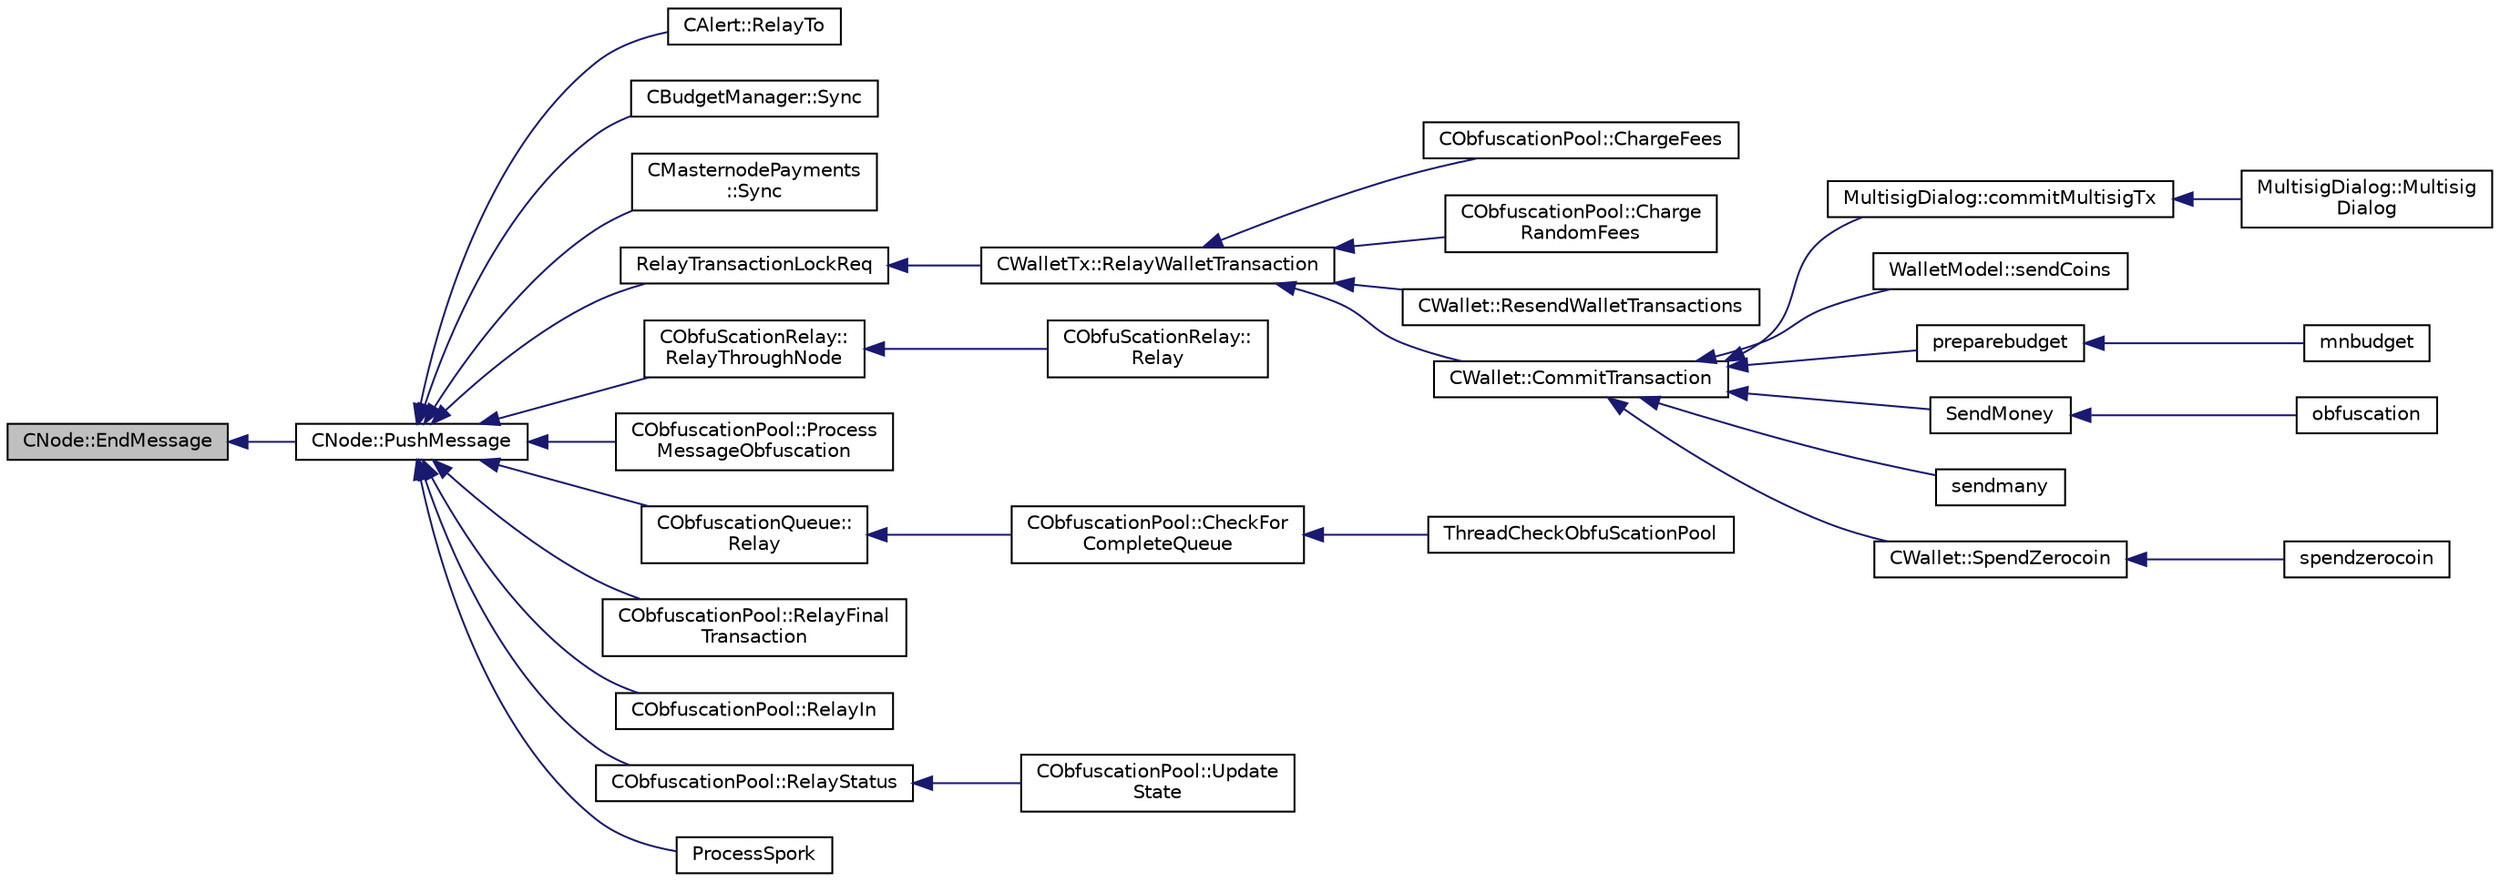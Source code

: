 digraph "CNode::EndMessage"
{
  edge [fontname="Helvetica",fontsize="10",labelfontname="Helvetica",labelfontsize="10"];
  node [fontname="Helvetica",fontsize="10",shape=record];
  rankdir="LR";
  Node125 [label="CNode::EndMessage",height=0.2,width=0.4,color="black", fillcolor="grey75", style="filled", fontcolor="black"];
  Node125 -> Node126 [dir="back",color="midnightblue",fontsize="10",style="solid",fontname="Helvetica"];
  Node126 [label="CNode::PushMessage",height=0.2,width=0.4,color="black", fillcolor="white", style="filled",URL="$class_c_node.html#a204fda3d33404cb37698c085b1583ab2"];
  Node126 -> Node127 [dir="back",color="midnightblue",fontsize="10",style="solid",fontname="Helvetica"];
  Node127 [label="CAlert::RelayTo",height=0.2,width=0.4,color="black", fillcolor="white", style="filled",URL="$class_c_alert.html#a21a801f1a5978889722771d4eb13bf37"];
  Node126 -> Node128 [dir="back",color="midnightblue",fontsize="10",style="solid",fontname="Helvetica"];
  Node128 [label="CBudgetManager::Sync",height=0.2,width=0.4,color="black", fillcolor="white", style="filled",URL="$class_c_budget_manager.html#ab24ec088c09d18c03ae539f2bbe19743"];
  Node126 -> Node129 [dir="back",color="midnightblue",fontsize="10",style="solid",fontname="Helvetica"];
  Node129 [label="CMasternodePayments\l::Sync",height=0.2,width=0.4,color="black", fillcolor="white", style="filled",URL="$class_c_masternode_payments.html#a7363554e7f7a23a718e2b50980c7516f"];
  Node126 -> Node130 [dir="back",color="midnightblue",fontsize="10",style="solid",fontname="Helvetica"];
  Node130 [label="RelayTransactionLockReq",height=0.2,width=0.4,color="black", fillcolor="white", style="filled",URL="$net_8h.html#a83d330c7d36395aa1a22d4aebddaf499"];
  Node130 -> Node131 [dir="back",color="midnightblue",fontsize="10",style="solid",fontname="Helvetica"];
  Node131 [label="CWalletTx::RelayWalletTransaction",height=0.2,width=0.4,color="black", fillcolor="white", style="filled",URL="$group__map_wallet.html#ga1eac2a5eea87ed88b73777bea5c733b6"];
  Node131 -> Node132 [dir="back",color="midnightblue",fontsize="10",style="solid",fontname="Helvetica"];
  Node132 [label="CObfuscationPool::ChargeFees",height=0.2,width=0.4,color="black", fillcolor="white", style="filled",URL="$class_c_obfuscation_pool.html#a683c9cff6eb710592b4cf81f3076fe25",tooltip="Charge fees to bad actors (Charge clients a fee if they&#39;re abusive) "];
  Node131 -> Node133 [dir="back",color="midnightblue",fontsize="10",style="solid",fontname="Helvetica"];
  Node133 [label="CObfuscationPool::Charge\lRandomFees",height=0.2,width=0.4,color="black", fillcolor="white", style="filled",URL="$class_c_obfuscation_pool.html#a5853e64dcd6b6125ba9e52688eee29a3",tooltip="Rarely charge fees to pay miners. "];
  Node131 -> Node134 [dir="back",color="midnightblue",fontsize="10",style="solid",fontname="Helvetica"];
  Node134 [label="CWallet::ResendWalletTransactions",height=0.2,width=0.4,color="black", fillcolor="white", style="filled",URL="$group__map_wallet.html#gaef8d6e5b4701ca3a64486c4232acc3fa"];
  Node131 -> Node135 [dir="back",color="midnightblue",fontsize="10",style="solid",fontname="Helvetica"];
  Node135 [label="CWallet::CommitTransaction",height=0.2,width=0.4,color="black", fillcolor="white", style="filled",URL="$group___actions.html#gaa13fbeaebd271f910a54cc5b82d73fde",tooltip="Call after CreateTransaction unless you want to abort. "];
  Node135 -> Node136 [dir="back",color="midnightblue",fontsize="10",style="solid",fontname="Helvetica"];
  Node136 [label="MultisigDialog::commitMultisigTx",height=0.2,width=0.4,color="black", fillcolor="white", style="filled",URL="$class_multisig_dialog.html#a4b8f46adc64493a801bffb464b7c09ea"];
  Node136 -> Node137 [dir="back",color="midnightblue",fontsize="10",style="solid",fontname="Helvetica"];
  Node137 [label="MultisigDialog::Multisig\lDialog",height=0.2,width=0.4,color="black", fillcolor="white", style="filled",URL="$class_multisig_dialog.html#af8ff2a9f6dc05a9468d955cb428c6474"];
  Node135 -> Node138 [dir="back",color="midnightblue",fontsize="10",style="solid",fontname="Helvetica"];
  Node138 [label="WalletModel::sendCoins",height=0.2,width=0.4,color="black", fillcolor="white", style="filled",URL="$class_wallet_model.html#a53443aca544c824550f21e5f87e4ec39"];
  Node135 -> Node139 [dir="back",color="midnightblue",fontsize="10",style="solid",fontname="Helvetica"];
  Node139 [label="preparebudget",height=0.2,width=0.4,color="black", fillcolor="white", style="filled",URL="$rpcmasternode-budget_8cpp.html#a8c07f1b00f74d9d2227428a552679b8c"];
  Node139 -> Node140 [dir="back",color="midnightblue",fontsize="10",style="solid",fontname="Helvetica"];
  Node140 [label="mnbudget",height=0.2,width=0.4,color="black", fillcolor="white", style="filled",URL="$rpcmasternode-budget_8cpp.html#aeabbf924be4d2ce4bedb28a394e1fc6b"];
  Node135 -> Node141 [dir="back",color="midnightblue",fontsize="10",style="solid",fontname="Helvetica"];
  Node141 [label="SendMoney",height=0.2,width=0.4,color="black", fillcolor="white", style="filled",URL="$rpcmasternode_8cpp.html#a49669702f73a24c1d1dc5a08d7c0785f"];
  Node141 -> Node142 [dir="back",color="midnightblue",fontsize="10",style="solid",fontname="Helvetica"];
  Node142 [label="obfuscation",height=0.2,width=0.4,color="black", fillcolor="white", style="filled",URL="$rpcmasternode_8cpp.html#a6cdbacc257b42445f0c6122a061af2ca"];
  Node135 -> Node143 [dir="back",color="midnightblue",fontsize="10",style="solid",fontname="Helvetica"];
  Node143 [label="sendmany",height=0.2,width=0.4,color="black", fillcolor="white", style="filled",URL="$rpcwallet_8cpp.html#adeb5f23f20fb4e589dab23cadf75c92d"];
  Node135 -> Node144 [dir="back",color="midnightblue",fontsize="10",style="solid",fontname="Helvetica"];
  Node144 [label="CWallet::SpendZerocoin",height=0.2,width=0.4,color="black", fillcolor="white", style="filled",URL="$class_c_wallet.html#aedd0ae4e683ee642272e170b7afd33fe"];
  Node144 -> Node145 [dir="back",color="midnightblue",fontsize="10",style="solid",fontname="Helvetica"];
  Node145 [label="spendzerocoin",height=0.2,width=0.4,color="black", fillcolor="white", style="filled",URL="$rpcwallet_8cpp.html#adea64c692ec279a1a3a2c9143f264955"];
  Node126 -> Node146 [dir="back",color="midnightblue",fontsize="10",style="solid",fontname="Helvetica"];
  Node146 [label="CObfuScationRelay::\lRelayThroughNode",height=0.2,width=0.4,color="black", fillcolor="white", style="filled",URL="$class_c_obfu_scation_relay.html#a68272322a5123591a9f57a8ff07943f6"];
  Node146 -> Node147 [dir="back",color="midnightblue",fontsize="10",style="solid",fontname="Helvetica"];
  Node147 [label="CObfuScationRelay::\lRelay",height=0.2,width=0.4,color="black", fillcolor="white", style="filled",URL="$class_c_obfu_scation_relay.html#ae3bb081dc03a7c07be2a85ca2512f581"];
  Node126 -> Node148 [dir="back",color="midnightblue",fontsize="10",style="solid",fontname="Helvetica"];
  Node148 [label="CObfuscationPool::Process\lMessageObfuscation",height=0.2,width=0.4,color="black", fillcolor="white", style="filled",URL="$class_c_obfuscation_pool.html#a9018f786df376b190c391bbf774be9d6",tooltip="Process a Obfuscation message using the Obfuscation protocol. "];
  Node126 -> Node149 [dir="back",color="midnightblue",fontsize="10",style="solid",fontname="Helvetica"];
  Node149 [label="CObfuscationQueue::\lRelay",height=0.2,width=0.4,color="black", fillcolor="white", style="filled",URL="$class_c_obfuscation_queue.html#a64da4819a28a700dc363f03e444d468c"];
  Node149 -> Node150 [dir="back",color="midnightblue",fontsize="10",style="solid",fontname="Helvetica"];
  Node150 [label="CObfuscationPool::CheckFor\lCompleteQueue",height=0.2,width=0.4,color="black", fillcolor="white", style="filled",URL="$class_c_obfuscation_pool.html#ad8fc2b9e329de37d3a78bcf51d475696"];
  Node150 -> Node151 [dir="back",color="midnightblue",fontsize="10",style="solid",fontname="Helvetica"];
  Node151 [label="ThreadCheckObfuScationPool",height=0.2,width=0.4,color="black", fillcolor="white", style="filled",URL="$obfuscation_8h.html#a3f96a5ca9c6735e5bfac77582f0af321"];
  Node126 -> Node152 [dir="back",color="midnightblue",fontsize="10",style="solid",fontname="Helvetica"];
  Node152 [label="CObfuscationPool::RelayFinal\lTransaction",height=0.2,width=0.4,color="black", fillcolor="white", style="filled",URL="$class_c_obfuscation_pool.html#ad4e4c2c2ee843c824b3534a47e26cead"];
  Node126 -> Node153 [dir="back",color="midnightblue",fontsize="10",style="solid",fontname="Helvetica"];
  Node153 [label="CObfuscationPool::RelayIn",height=0.2,width=0.4,color="black", fillcolor="white", style="filled",URL="$class_c_obfuscation_pool.html#ab49e7abe067bbc0b610a12750d4f5bf2"];
  Node126 -> Node154 [dir="back",color="midnightblue",fontsize="10",style="solid",fontname="Helvetica"];
  Node154 [label="CObfuscationPool::RelayStatus",height=0.2,width=0.4,color="black", fillcolor="white", style="filled",URL="$class_c_obfuscation_pool.html#a7e152493086856e4a0d7614886ced692"];
  Node154 -> Node155 [dir="back",color="midnightblue",fontsize="10",style="solid",fontname="Helvetica"];
  Node155 [label="CObfuscationPool::Update\lState",height=0.2,width=0.4,color="black", fillcolor="white", style="filled",URL="$class_c_obfuscation_pool.html#a4b32548a55c50b6b637c642234902870"];
  Node126 -> Node156 [dir="back",color="midnightblue",fontsize="10",style="solid",fontname="Helvetica"];
  Node156 [label="ProcessSpork",height=0.2,width=0.4,color="black", fillcolor="white", style="filled",URL="$spork_8h.html#a3f9c24c1f4c012152fb4422ca981610a"];
}
